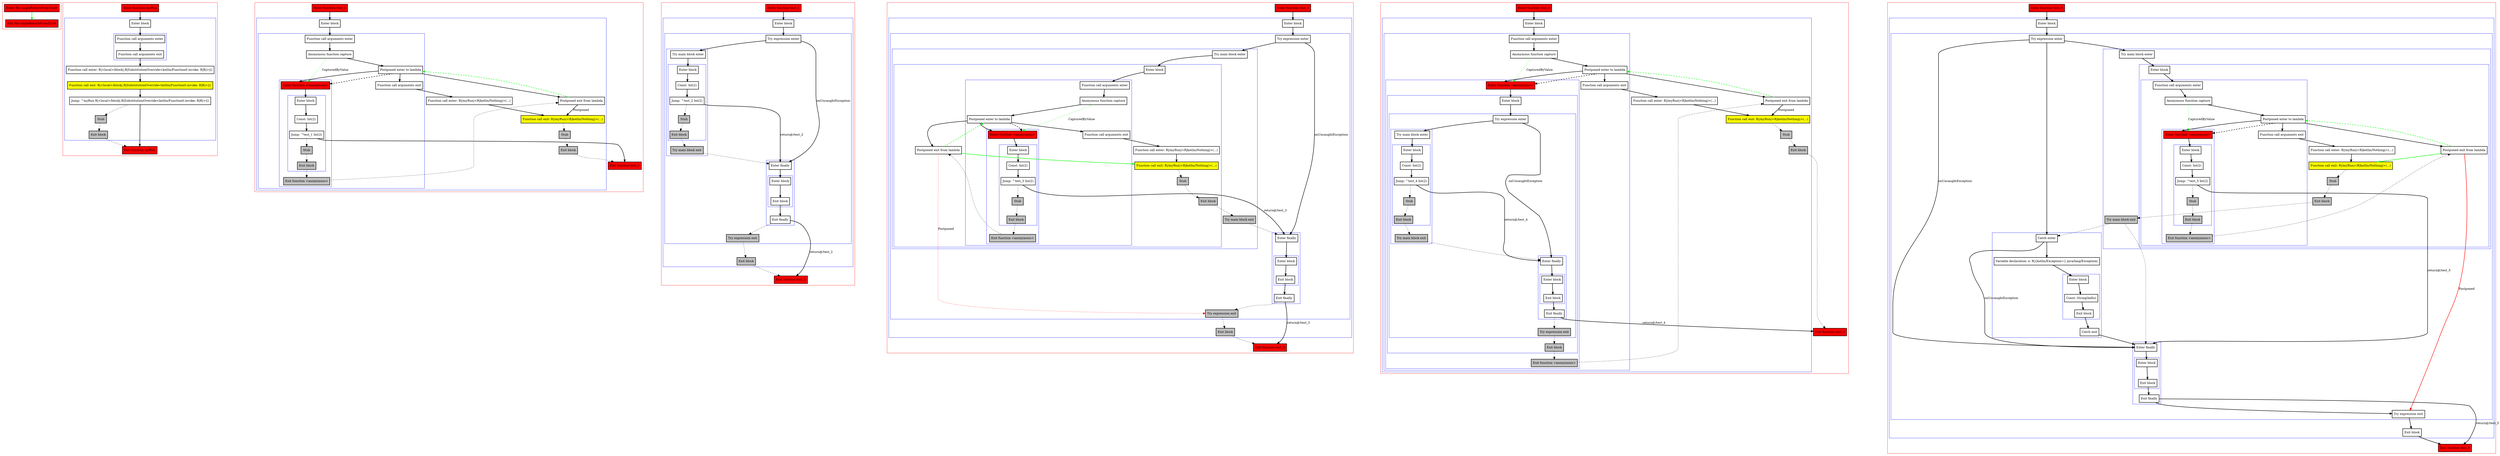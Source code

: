 digraph singleReturnFromTry_kt {
    graph [nodesep=3]
    node [shape=box penwidth=2]
    edge [penwidth=2]

    subgraph cluster_0 {
        color=red
        0 [label="Enter file singleReturnFromTry.kt" style="filled" fillcolor=red];
        1 [label="Exit file singleReturnFromTry.kt" style="filled" fillcolor=red];
    }
    0 -> {1} [color=green];

    subgraph cluster_1 {
        color=red
        2 [label="Enter function myRun" style="filled" fillcolor=red];
        subgraph cluster_2 {
            color=blue
            3 [label="Enter block"];
            subgraph cluster_3 {
                color=blue
                4 [label="Function call arguments enter"];
                5 [label="Function call arguments exit"];
            }
            6 [label="Function call enter: R|<local>/block|.R|SubstitutionOverride<kotlin/Function0.invoke: R|R|>|()"];
            7 [label="Function call exit: R|<local>/block|.R|SubstitutionOverride<kotlin/Function0.invoke: R|R|>|()" style="filled" fillcolor=yellow];
            8 [label="Jump: ^myRun R|<local>/block|.R|SubstitutionOverride<kotlin/Function0.invoke: R|R|>|()"];
            9 [label="Stub" style="filled" fillcolor=gray];
            10 [label="Exit block" style="filled" fillcolor=gray];
        }
        11 [label="Exit function myRun" style="filled" fillcolor=red];
    }
    2 -> {3};
    3 -> {4};
    4 -> {5};
    5 -> {6};
    6 -> {7};
    7 -> {8};
    8 -> {11};
    8 -> {9} [style=dotted];
    9 -> {10} [style=dotted];
    10 -> {11} [style=dotted];

    subgraph cluster_4 {
        color=red
        12 [label="Enter function test_1" style="filled" fillcolor=red];
        subgraph cluster_5 {
            color=blue
            13 [label="Enter block"];
            subgraph cluster_6 {
                color=blue
                14 [label="Function call arguments enter"];
                15 [label="Anonymous function capture"];
                16 [label="Postponed enter to lambda"];
                subgraph cluster_7 {
                    color=blue
                    17 [label="Enter function <anonymous>" style="filled" fillcolor=red];
                    subgraph cluster_8 {
                        color=blue
                        18 [label="Enter block"];
                        19 [label="Const: Int(2)"];
                        20 [label="Jump: ^test_1 Int(2)"];
                        21 [label="Stub" style="filled" fillcolor=gray];
                        22 [label="Exit block" style="filled" fillcolor=gray];
                    }
                    23 [label="Exit function <anonymous>" style="filled" fillcolor=gray];
                }
                24 [label="Function call arguments exit"];
            }
            25 [label="Function call enter: R|/myRun|<R|kotlin/Nothing|>(...)"];
            26 [label="Postponed exit from lambda"];
            27 [label="Function call exit: R|/myRun|<R|kotlin/Nothing|>(...)" style="filled" fillcolor=yellow];
            28 [label="Stub" style="filled" fillcolor=gray];
            29 [label="Exit block" style="filled" fillcolor=gray];
        }
        30 [label="Exit function test_1" style="filled" fillcolor=red];
    }
    12 -> {13};
    13 -> {14};
    14 -> {15};
    15 -> {16};
    15 -> {17} [color=green style=dotted label="CapturedByValue"];
    16 -> {17 24 26};
    16 -> {17} [style=dashed];
    17 -> {18};
    18 -> {19};
    19 -> {20};
    20 -> {30};
    20 -> {21} [style=dotted];
    21 -> {22} [style=dotted];
    22 -> {23} [style=dotted];
    23 -> {26} [style=dotted];
    24 -> {25};
    25 -> {27};
    26 -> {16} [color=green style=dashed];
    26 -> {27} [label="Postponed"];
    27 -> {28} [style=dotted];
    28 -> {29} [style=dotted];
    29 -> {30} [style=dotted];

    subgraph cluster_9 {
        color=red
        31 [label="Enter function test_2" style="filled" fillcolor=red];
        subgraph cluster_10 {
            color=blue
            32 [label="Enter block"];
            subgraph cluster_11 {
                color=blue
                33 [label="Try expression enter"];
                subgraph cluster_12 {
                    color=blue
                    34 [label="Try main block enter"];
                    subgraph cluster_13 {
                        color=blue
                        35 [label="Enter block"];
                        36 [label="Const: Int(2)"];
                        37 [label="Jump: ^test_2 Int(2)"];
                        38 [label="Stub" style="filled" fillcolor=gray];
                        39 [label="Exit block" style="filled" fillcolor=gray];
                    }
                    40 [label="Try main block exit" style="filled" fillcolor=gray];
                }
                subgraph cluster_14 {
                    color=blue
                    41 [label="Enter finally"];
                    subgraph cluster_15 {
                        color=blue
                        42 [label="Enter block"];
                        43 [label="Exit block"];
                    }
                    44 [label="Exit finally"];
                }
                45 [label="Try expression exit" style="filled" fillcolor=gray];
            }
            46 [label="Exit block" style="filled" fillcolor=gray];
        }
        47 [label="Exit function test_2" style="filled" fillcolor=red];
    }
    31 -> {32};
    32 -> {33};
    33 -> {34};
    33 -> {41} [label="onUncaughtException"];
    34 -> {35};
    35 -> {36};
    36 -> {37};
    37 -> {41} [label="return@/test_2"];
    37 -> {38} [style=dotted];
    38 -> {39} [style=dotted];
    39 -> {40} [style=dotted];
    40 -> {41} [style=dotted];
    41 -> {42};
    42 -> {43};
    43 -> {44};
    44 -> {47} [label="return@/test_2"];
    44 -> {45} [style=dotted];
    45 -> {46} [style=dotted];
    46 -> {47} [style=dotted];

    subgraph cluster_16 {
        color=red
        48 [label="Enter function test_3" style="filled" fillcolor=red];
        subgraph cluster_17 {
            color=blue
            49 [label="Enter block"];
            subgraph cluster_18 {
                color=blue
                50 [label="Try expression enter"];
                subgraph cluster_19 {
                    color=blue
                    51 [label="Try main block enter"];
                    subgraph cluster_20 {
                        color=blue
                        52 [label="Enter block"];
                        subgraph cluster_21 {
                            color=blue
                            53 [label="Function call arguments enter"];
                            54 [label="Anonymous function capture"];
                            55 [label="Postponed enter to lambda"];
                            subgraph cluster_22 {
                                color=blue
                                56 [label="Enter function <anonymous>" style="filled" fillcolor=red];
                                subgraph cluster_23 {
                                    color=blue
                                    57 [label="Enter block"];
                                    58 [label="Const: Int(2)"];
                                    59 [label="Jump: ^test_3 Int(2)"];
                                    60 [label="Stub" style="filled" fillcolor=gray];
                                    61 [label="Exit block" style="filled" fillcolor=gray];
                                }
                                62 [label="Exit function <anonymous>" style="filled" fillcolor=gray];
                            }
                            63 [label="Function call arguments exit"];
                        }
                        64 [label="Function call enter: R|/myRun|<R|kotlin/Nothing|>(...)"];
                        65 [label="Postponed exit from lambda"];
                        66 [label="Function call exit: R|/myRun|<R|kotlin/Nothing|>(...)" style="filled" fillcolor=yellow];
                        67 [label="Stub" style="filled" fillcolor=gray];
                        68 [label="Exit block" style="filled" fillcolor=gray];
                    }
                    69 [label="Try main block exit" style="filled" fillcolor=gray];
                }
                subgraph cluster_24 {
                    color=blue
                    70 [label="Enter finally"];
                    subgraph cluster_25 {
                        color=blue
                        71 [label="Enter block"];
                        72 [label="Exit block"];
                    }
                    73 [label="Exit finally"];
                }
                74 [label="Try expression exit" style="filled" fillcolor=gray];
            }
            75 [label="Exit block" style="filled" fillcolor=gray];
        }
        76 [label="Exit function test_3" style="filled" fillcolor=red];
    }
    48 -> {49};
    49 -> {50};
    50 -> {51};
    50 -> {70} [label="onUncaughtException"];
    51 -> {52};
    52 -> {53};
    53 -> {54};
    54 -> {55};
    54 -> {56} [color=green style=dotted label="CapturedByValue"];
    55 -> {56 63 65};
    55 -> {56} [style=dashed];
    56 -> {57};
    57 -> {58};
    58 -> {59};
    59 -> {70} [label="return@/test_3"];
    59 -> {60} [style=dotted];
    60 -> {61} [style=dotted];
    61 -> {62} [style=dotted];
    62 -> {65} [style=dotted];
    63 -> {64};
    64 -> {66};
    65 -> {55} [color=green style=dashed];
    65 -> {66} [color=green];
    65 -> {74} [color=red style=dotted label="Postponed"];
    66 -> {67} [style=dotted];
    67 -> {68} [style=dotted];
    68 -> {69} [style=dotted];
    69 -> {70} [style=dotted];
    70 -> {71};
    71 -> {72};
    72 -> {73};
    73 -> {76} [label="return@/test_3"];
    73 -> {74} [style=dotted];
    74 -> {75} [style=dotted];
    75 -> {76} [style=dotted];

    subgraph cluster_26 {
        color=red
        77 [label="Enter function test_4" style="filled" fillcolor=red];
        subgraph cluster_27 {
            color=blue
            78 [label="Enter block"];
            subgraph cluster_28 {
                color=blue
                79 [label="Function call arguments enter"];
                80 [label="Anonymous function capture"];
                81 [label="Postponed enter to lambda"];
                subgraph cluster_29 {
                    color=blue
                    82 [label="Enter function <anonymous>" style="filled" fillcolor=red];
                    subgraph cluster_30 {
                        color=blue
                        83 [label="Enter block"];
                        subgraph cluster_31 {
                            color=blue
                            84 [label="Try expression enter"];
                            subgraph cluster_32 {
                                color=blue
                                85 [label="Try main block enter"];
                                subgraph cluster_33 {
                                    color=blue
                                    86 [label="Enter block"];
                                    87 [label="Const: Int(2)"];
                                    88 [label="Jump: ^test_4 Int(2)"];
                                    89 [label="Stub" style="filled" fillcolor=gray];
                                    90 [label="Exit block" style="filled" fillcolor=gray];
                                }
                                91 [label="Try main block exit" style="filled" fillcolor=gray];
                            }
                            subgraph cluster_34 {
                                color=blue
                                92 [label="Enter finally"];
                                subgraph cluster_35 {
                                    color=blue
                                    93 [label="Enter block"];
                                    94 [label="Exit block"];
                                }
                                95 [label="Exit finally"];
                            }
                            96 [label="Try expression exit" style="filled" fillcolor=gray];
                        }
                        97 [label="Exit block" style="filled" fillcolor=gray];
                    }
                    98 [label="Exit function <anonymous>" style="filled" fillcolor=gray];
                }
                99 [label="Function call arguments exit"];
            }
            100 [label="Function call enter: R|/myRun|<R|kotlin/Nothing|>(...)"];
            101 [label="Postponed exit from lambda"];
            102 [label="Function call exit: R|/myRun|<R|kotlin/Nothing|>(...)" style="filled" fillcolor=yellow];
            103 [label="Stub" style="filled" fillcolor=gray];
            104 [label="Exit block" style="filled" fillcolor=gray];
        }
        105 [label="Exit function test_4" style="filled" fillcolor=red];
    }
    77 -> {78};
    78 -> {79};
    79 -> {80};
    80 -> {81};
    80 -> {82} [color=green style=dotted label="CapturedByValue"];
    81 -> {82 99 101};
    81 -> {82} [style=dashed];
    82 -> {83};
    83 -> {84};
    84 -> {85};
    84 -> {92} [label="onUncaughtException"];
    85 -> {86};
    86 -> {87};
    87 -> {88};
    88 -> {92} [label="return@/test_4"];
    88 -> {89} [style=dotted];
    89 -> {90} [style=dotted];
    90 -> {91} [style=dotted];
    91 -> {92} [style=dotted];
    92 -> {93};
    93 -> {94};
    94 -> {95};
    95 -> {105} [label="return@/test_4"];
    95 -> {96} [style=dotted];
    96 -> {97} [style=dotted];
    97 -> {98} [style=dotted];
    98 -> {101} [style=dotted];
    99 -> {100};
    100 -> {102};
    101 -> {81} [color=green style=dashed];
    101 -> {102} [label="Postponed"];
    102 -> {103} [style=dotted];
    103 -> {104} [style=dotted];
    104 -> {105} [style=dotted];

    subgraph cluster_36 {
        color=red
        106 [label="Enter function test_5" style="filled" fillcolor=red];
        subgraph cluster_37 {
            color=blue
            107 [label="Enter block"];
            subgraph cluster_38 {
                color=blue
                108 [label="Try expression enter"];
                subgraph cluster_39 {
                    color=blue
                    109 [label="Try main block enter"];
                    subgraph cluster_40 {
                        color=blue
                        110 [label="Enter block"];
                        subgraph cluster_41 {
                            color=blue
                            111 [label="Function call arguments enter"];
                            112 [label="Anonymous function capture"];
                            113 [label="Postponed enter to lambda"];
                            subgraph cluster_42 {
                                color=blue
                                114 [label="Enter function <anonymous>" style="filled" fillcolor=red];
                                subgraph cluster_43 {
                                    color=blue
                                    115 [label="Enter block"];
                                    116 [label="Const: Int(2)"];
                                    117 [label="Jump: ^test_5 Int(2)"];
                                    118 [label="Stub" style="filled" fillcolor=gray];
                                    119 [label="Exit block" style="filled" fillcolor=gray];
                                }
                                120 [label="Exit function <anonymous>" style="filled" fillcolor=gray];
                            }
                            121 [label="Function call arguments exit"];
                        }
                        122 [label="Function call enter: R|/myRun|<R|kotlin/Nothing|>(...)"];
                        123 [label="Postponed exit from lambda"];
                        124 [label="Function call exit: R|/myRun|<R|kotlin/Nothing|>(...)" style="filled" fillcolor=yellow];
                        125 [label="Stub" style="filled" fillcolor=gray];
                        126 [label="Exit block" style="filled" fillcolor=gray];
                    }
                    127 [label="Try main block exit" style="filled" fillcolor=gray];
                }
                subgraph cluster_44 {
                    color=blue
                    128 [label="Catch enter"];
                    129 [label="Variable declaration: e: R|{kotlin/Exception=} java/lang/Exception|"];
                    subgraph cluster_45 {
                        color=blue
                        130 [label="Enter block"];
                        131 [label="Const: String(hello)"];
                        132 [label="Exit block"];
                    }
                    133 [label="Catch exit"];
                }
                subgraph cluster_46 {
                    color=blue
                    134 [label="Enter finally"];
                    subgraph cluster_47 {
                        color=blue
                        135 [label="Enter block"];
                        136 [label="Exit block"];
                    }
                    137 [label="Exit finally"];
                }
                138 [label="Try expression exit"];
            }
            139 [label="Exit block"];
        }
        140 [label="Exit function test_5" style="filled" fillcolor=red];
    }
    106 -> {107};
    107 -> {108};
    108 -> {109 128};
    108 -> {134} [label="onUncaughtException"];
    109 -> {110};
    110 -> {111};
    111 -> {112};
    112 -> {113};
    112 -> {114} [color=green style=dotted label="CapturedByValue"];
    113 -> {114 121 123};
    113 -> {114} [style=dashed];
    114 -> {115};
    115 -> {116};
    116 -> {117};
    117 -> {134} [label="return@/test_5"];
    117 -> {118} [style=dotted];
    118 -> {119} [style=dotted];
    119 -> {120} [style=dotted];
    120 -> {123} [style=dotted];
    121 -> {122};
    122 -> {124};
    123 -> {113} [color=green style=dashed];
    123 -> {124} [color=green];
    123 -> {138} [color=red label="Postponed"];
    124 -> {125} [style=dotted];
    125 -> {126} [style=dotted];
    126 -> {127} [style=dotted];
    127 -> {128 134} [style=dotted];
    128 -> {129};
    128 -> {134} [label="onUncaughtException"];
    129 -> {130};
    130 -> {131};
    131 -> {132};
    132 -> {133};
    133 -> {134};
    134 -> {135};
    135 -> {136};
    136 -> {137};
    137 -> {138};
    137 -> {140} [label="return@/test_5"];
    138 -> {139};
    139 -> {140};

}
